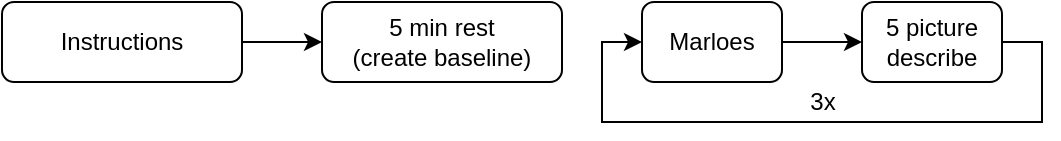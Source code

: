 <mxfile version="13.7.9" type="device"><diagram id="C5RBs43oDa-KdzZeNtuy" name="Page-1"><mxGraphModel dx="1662" dy="737" grid="1" gridSize="10" guides="1" tooltips="1" connect="1" arrows="1" fold="1" page="1" pageScale="1" pageWidth="827" pageHeight="1169" math="0" shadow="0"><root><mxCell id="WIyWlLk6GJQsqaUBKTNV-0"/><mxCell id="WIyWlLk6GJQsqaUBKTNV-1" parent="WIyWlLk6GJQsqaUBKTNV-0"/><mxCell id="DcYoZdWU55uCy1GMaTae-2" style="edgeStyle=orthogonalEdgeStyle;rounded=0;orthogonalLoop=1;jettySize=auto;html=1;exitX=1;exitY=0.5;exitDx=0;exitDy=0;entryX=0;entryY=0.5;entryDx=0;entryDy=0;" edge="1" parent="WIyWlLk6GJQsqaUBKTNV-1" source="WIyWlLk6GJQsqaUBKTNV-3" target="WIyWlLk6GJQsqaUBKTNV-7"><mxGeometry relative="1" as="geometry"/></mxCell><mxCell id="WIyWlLk6GJQsqaUBKTNV-3" value="Instructions" style="rounded=1;whiteSpace=wrap;html=1;fontSize=12;glass=0;strokeWidth=1;shadow=0;" parent="WIyWlLk6GJQsqaUBKTNV-1" vertex="1"><mxGeometry x="40" y="180" width="120" height="40" as="geometry"/></mxCell><mxCell id="WIyWlLk6GJQsqaUBKTNV-7" value="5 min rest &lt;br&gt;(create baseline)" style="rounded=1;whiteSpace=wrap;html=1;fontSize=12;glass=0;strokeWidth=1;shadow=0;" parent="WIyWlLk6GJQsqaUBKTNV-1" vertex="1"><mxGeometry x="200" y="180" width="120" height="40" as="geometry"/></mxCell><mxCell id="DcYoZdWU55uCy1GMaTae-15" style="edgeStyle=orthogonalEdgeStyle;rounded=0;orthogonalLoop=1;jettySize=auto;html=1;exitX=1;exitY=0.5;exitDx=0;exitDy=0;entryX=0;entryY=0.5;entryDx=0;entryDy=0;" edge="1" parent="WIyWlLk6GJQsqaUBKTNV-1" source="DcYoZdWU55uCy1GMaTae-3" target="DcYoZdWU55uCy1GMaTae-10"><mxGeometry relative="1" as="geometry"/></mxCell><mxCell id="DcYoZdWU55uCy1GMaTae-3" value="Marloes" style="rounded=1;whiteSpace=wrap;html=1;fontSize=12;glass=0;strokeWidth=1;shadow=0;" vertex="1" parent="WIyWlLk6GJQsqaUBKTNV-1"><mxGeometry x="360" y="180" width="70" height="40" as="geometry"/></mxCell><mxCell id="DcYoZdWU55uCy1GMaTae-16" style="edgeStyle=orthogonalEdgeStyle;rounded=0;orthogonalLoop=1;jettySize=auto;html=1;exitX=1;exitY=0.5;exitDx=0;exitDy=0;entryX=0;entryY=0.5;entryDx=0;entryDy=0;" edge="1" parent="WIyWlLk6GJQsqaUBKTNV-1" source="DcYoZdWU55uCy1GMaTae-10" target="DcYoZdWU55uCy1GMaTae-3"><mxGeometry relative="1" as="geometry"><mxPoint x="250" y="270" as="targetPoint"/><Array as="points"><mxPoint x="560" y="200"/><mxPoint x="560" y="240"/><mxPoint x="340" y="240"/><mxPoint x="340" y="200"/></Array></mxGeometry></mxCell><mxCell id="DcYoZdWU55uCy1GMaTae-10" value="5 picture describe" style="rounded=1;whiteSpace=wrap;html=1;fontSize=12;glass=0;strokeWidth=1;shadow=0;" vertex="1" parent="WIyWlLk6GJQsqaUBKTNV-1"><mxGeometry x="470" y="180" width="70" height="40" as="geometry"/></mxCell><mxCell id="DcYoZdWU55uCy1GMaTae-17" value="3x" style="text;html=1;align=center;verticalAlign=middle;resizable=0;points=[];autosize=1;" vertex="1" parent="WIyWlLk6GJQsqaUBKTNV-1"><mxGeometry x="435" y="220" width="30" height="20" as="geometry"/></mxCell></root></mxGraphModel></diagram></mxfile>
